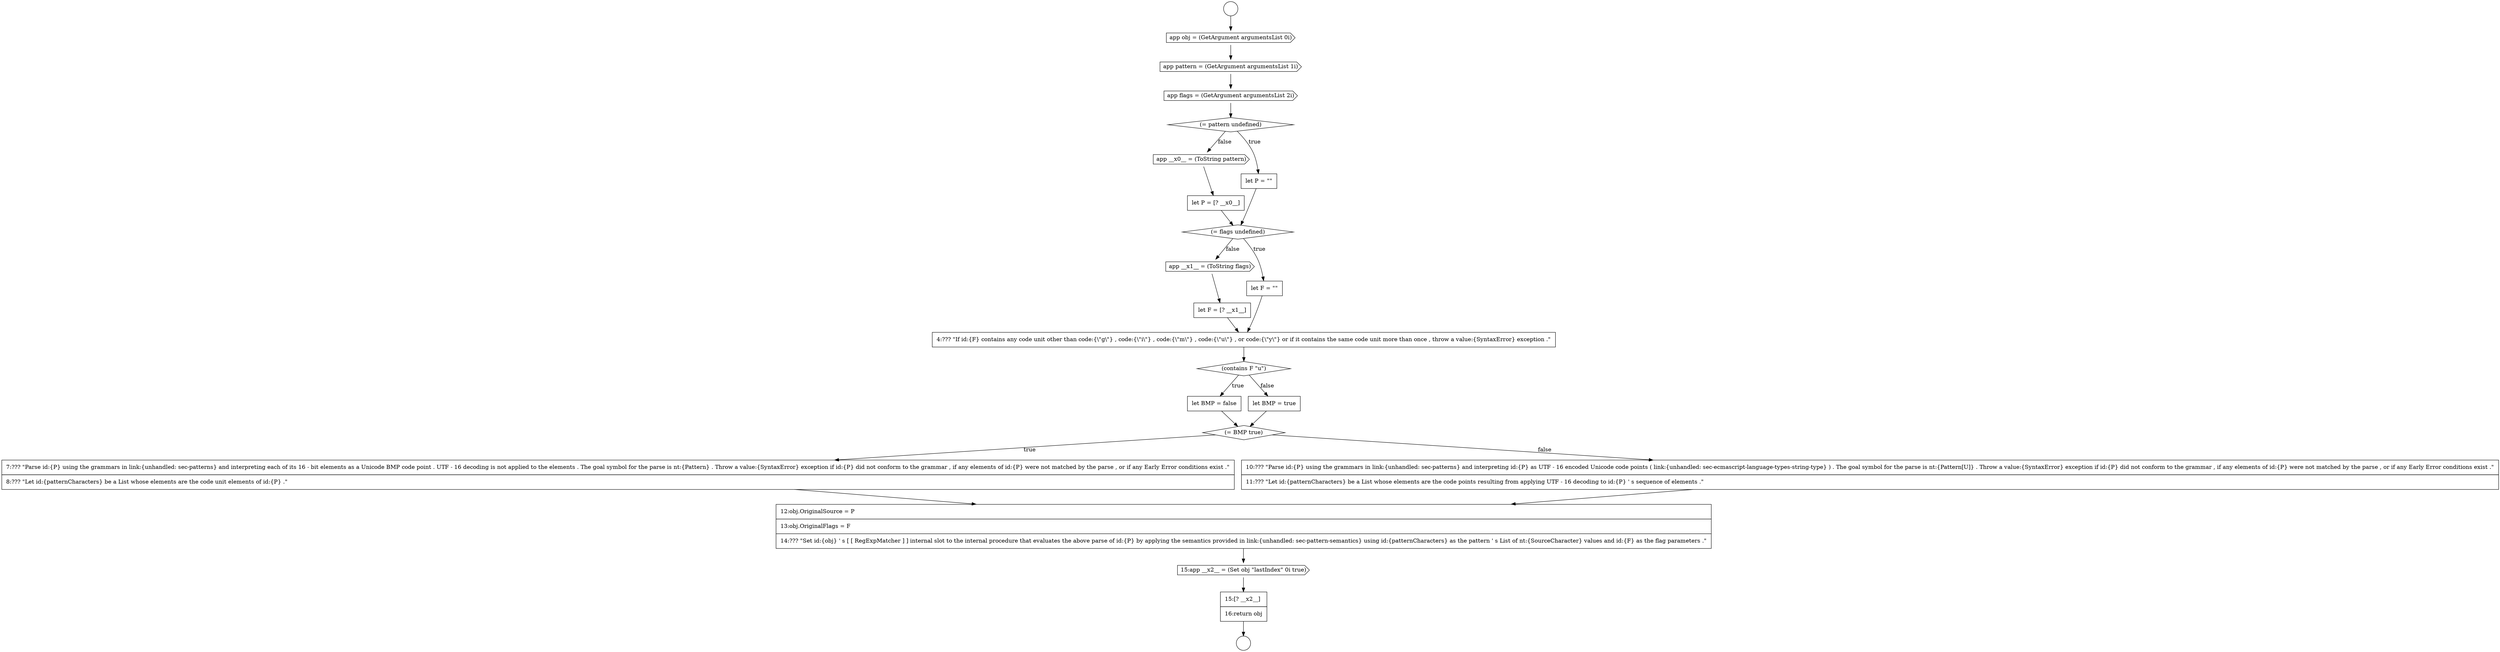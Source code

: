 digraph {
  node12602 [shape=none, margin=0, label=<<font color="black">
    <table border="0" cellborder="1" cellspacing="0" cellpadding="10">
      <tr><td align="left">4:??? &quot;If id:{F} contains any code unit other than code:{\&quot;g\&quot;} , code:{\&quot;i\&quot;} , code:{\&quot;m\&quot;} , code:{\&quot;u\&quot;} , or code:{\&quot;y\&quot;} or if it contains the same code unit more than once , throw a value:{SyntaxError} exception .&quot;</td></tr>
    </table>
  </font>> color="black" fillcolor="white" style=filled]
  node12590 [shape=circle label=" " color="black" fillcolor="white" style=filled]
  node12603 [shape=diamond, label=<<font color="black">(contains F &quot;u&quot;)</font>> color="black" fillcolor="white" style=filled]
  node12600 [shape=cds, label=<<font color="black">app __x1__ = (ToString flags)</font>> color="black" fillcolor="white" style=filled]
  node12596 [shape=cds, label=<<font color="black">app __x0__ = (ToString pattern)</font>> color="black" fillcolor="white" style=filled]
  node12609 [shape=none, margin=0, label=<<font color="black">
    <table border="0" cellborder="1" cellspacing="0" cellpadding="10">
      <tr><td align="left">12:obj.OriginalSource = P</td></tr>
      <tr><td align="left">13:obj.OriginalFlags = F</td></tr>
      <tr><td align="left">14:??? &quot;Set id:{obj} ' s [ [ RegExpMatcher ] ] internal slot to the internal procedure that evaluates the above parse of id:{P} by applying the semantics provided in link:{unhandled: sec-pattern-semantics} using id:{patternCharacters} as the pattern ' s List of nt:{SourceCharacter} values and id:{F} as the flag parameters .&quot;</td></tr>
    </table>
  </font>> color="black" fillcolor="white" style=filled]
  node12592 [shape=cds, label=<<font color="black">app pattern = (GetArgument argumentsList 1i)</font>> color="black" fillcolor="white" style=filled]
  node12604 [shape=none, margin=0, label=<<font color="black">
    <table border="0" cellborder="1" cellspacing="0" cellpadding="10">
      <tr><td align="left">let BMP = false</td></tr>
    </table>
  </font>> color="black" fillcolor="white" style=filled]
  node12599 [shape=none, margin=0, label=<<font color="black">
    <table border="0" cellborder="1" cellspacing="0" cellpadding="10">
      <tr><td align="left">let F = &quot;&quot;</td></tr>
    </table>
  </font>> color="black" fillcolor="white" style=filled]
  node12595 [shape=none, margin=0, label=<<font color="black">
    <table border="0" cellborder="1" cellspacing="0" cellpadding="10">
      <tr><td align="left">let P = &quot;&quot;</td></tr>
    </table>
  </font>> color="black" fillcolor="white" style=filled]
  node12598 [shape=diamond, label=<<font color="black">(= flags undefined)</font>> color="black" fillcolor="white" style=filled]
  node12601 [shape=none, margin=0, label=<<font color="black">
    <table border="0" cellborder="1" cellspacing="0" cellpadding="10">
      <tr><td align="left">let F = [? __x1__]</td></tr>
    </table>
  </font>> color="black" fillcolor="white" style=filled]
  node12605 [shape=none, margin=0, label=<<font color="black">
    <table border="0" cellborder="1" cellspacing="0" cellpadding="10">
      <tr><td align="left">let BMP = true</td></tr>
    </table>
  </font>> color="black" fillcolor="white" style=filled]
  node12611 [shape=none, margin=0, label=<<font color="black">
    <table border="0" cellborder="1" cellspacing="0" cellpadding="10">
      <tr><td align="left">15:[? __x2__]</td></tr>
      <tr><td align="left">16:return obj</td></tr>
    </table>
  </font>> color="black" fillcolor="white" style=filled]
  node12594 [shape=diamond, label=<<font color="black">(= pattern undefined)</font>> color="black" fillcolor="white" style=filled]
  node12597 [shape=none, margin=0, label=<<font color="black">
    <table border="0" cellborder="1" cellspacing="0" cellpadding="10">
      <tr><td align="left">let P = [? __x0__]</td></tr>
    </table>
  </font>> color="black" fillcolor="white" style=filled]
  node12607 [shape=none, margin=0, label=<<font color="black">
    <table border="0" cellborder="1" cellspacing="0" cellpadding="10">
      <tr><td align="left">7:??? &quot;Parse id:{P} using the grammars in link:{unhandled: sec-patterns} and interpreting each of its 16 - bit elements as a Unicode BMP code point . UTF - 16 decoding is not applied to the elements . The goal symbol for the parse is nt:{Pattern} . Throw a value:{SyntaxError} exception if id:{P} did not conform to the grammar , if any elements of id:{P} were not matched by the parse , or if any Early Error conditions exist .&quot;</td></tr>
      <tr><td align="left">8:??? &quot;Let id:{patternCharacters} be a List whose elements are the code unit elements of id:{P} .&quot;</td></tr>
    </table>
  </font>> color="black" fillcolor="white" style=filled]
  node12589 [shape=circle label=" " color="black" fillcolor="white" style=filled]
  node12606 [shape=diamond, label=<<font color="black">(= BMP true)</font>> color="black" fillcolor="white" style=filled]
  node12593 [shape=cds, label=<<font color="black">app flags = (GetArgument argumentsList 2i)</font>> color="black" fillcolor="white" style=filled]
  node12610 [shape=cds, label=<<font color="black">15:app __x2__ = (Set obj &quot;lastIndex&quot; 0i true)</font>> color="black" fillcolor="white" style=filled]
  node12591 [shape=cds, label=<<font color="black">app obj = (GetArgument argumentsList 0i)</font>> color="black" fillcolor="white" style=filled]
  node12608 [shape=none, margin=0, label=<<font color="black">
    <table border="0" cellborder="1" cellspacing="0" cellpadding="10">
      <tr><td align="left">10:??? &quot;Parse id:{P} using the grammars in link:{unhandled: sec-patterns} and interpreting id:{P} as UTF - 16 encoded Unicode code points ( link:{unhandled: sec-ecmascript-language-types-string-type} ) . The goal symbol for the parse is nt:{Pattern[U]} . Throw a value:{SyntaxError} exception if id:{P} did not conform to the grammar , if any elements of id:{P} were not matched by the parse , or if any Early Error conditions exist .&quot;</td></tr>
      <tr><td align="left">11:??? &quot;Let id:{patternCharacters} be a List whose elements are the code points resulting from applying UTF - 16 decoding to id:{P} ' s sequence of elements .&quot;</td></tr>
    </table>
  </font>> color="black" fillcolor="white" style=filled]
  node12591 -> node12592 [ color="black"]
  node12610 -> node12611 [ color="black"]
  node12589 -> node12591 [ color="black"]
  node12601 -> node12602 [ color="black"]
  node12605 -> node12606 [ color="black"]
  node12594 -> node12595 [label=<<font color="black">true</font>> color="black"]
  node12594 -> node12596 [label=<<font color="black">false</font>> color="black"]
  node12598 -> node12599 [label=<<font color="black">true</font>> color="black"]
  node12598 -> node12600 [label=<<font color="black">false</font>> color="black"]
  node12608 -> node12609 [ color="black"]
  node12600 -> node12601 [ color="black"]
  node12593 -> node12594 [ color="black"]
  node12607 -> node12609 [ color="black"]
  node12603 -> node12604 [label=<<font color="black">true</font>> color="black"]
  node12603 -> node12605 [label=<<font color="black">false</font>> color="black"]
  node12609 -> node12610 [ color="black"]
  node12595 -> node12598 [ color="black"]
  node12611 -> node12590 [ color="black"]
  node12606 -> node12607 [label=<<font color="black">true</font>> color="black"]
  node12606 -> node12608 [label=<<font color="black">false</font>> color="black"]
  node12592 -> node12593 [ color="black"]
  node12597 -> node12598 [ color="black"]
  node12596 -> node12597 [ color="black"]
  node12602 -> node12603 [ color="black"]
  node12604 -> node12606 [ color="black"]
  node12599 -> node12602 [ color="black"]
}
